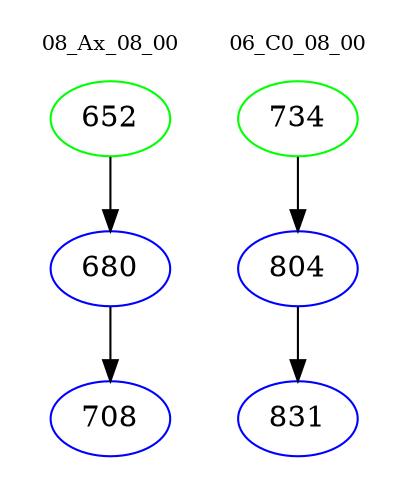 digraph{
subgraph cluster_0 {
color = white
label = "08_Ax_08_00";
fontsize=10;
T0_652 [label="652", color="green"]
T0_652 -> T0_680 [color="black"]
T0_680 [label="680", color="blue"]
T0_680 -> T0_708 [color="black"]
T0_708 [label="708", color="blue"]
}
subgraph cluster_1 {
color = white
label = "06_C0_08_00";
fontsize=10;
T1_734 [label="734", color="green"]
T1_734 -> T1_804 [color="black"]
T1_804 [label="804", color="blue"]
T1_804 -> T1_831 [color="black"]
T1_831 [label="831", color="blue"]
}
}
